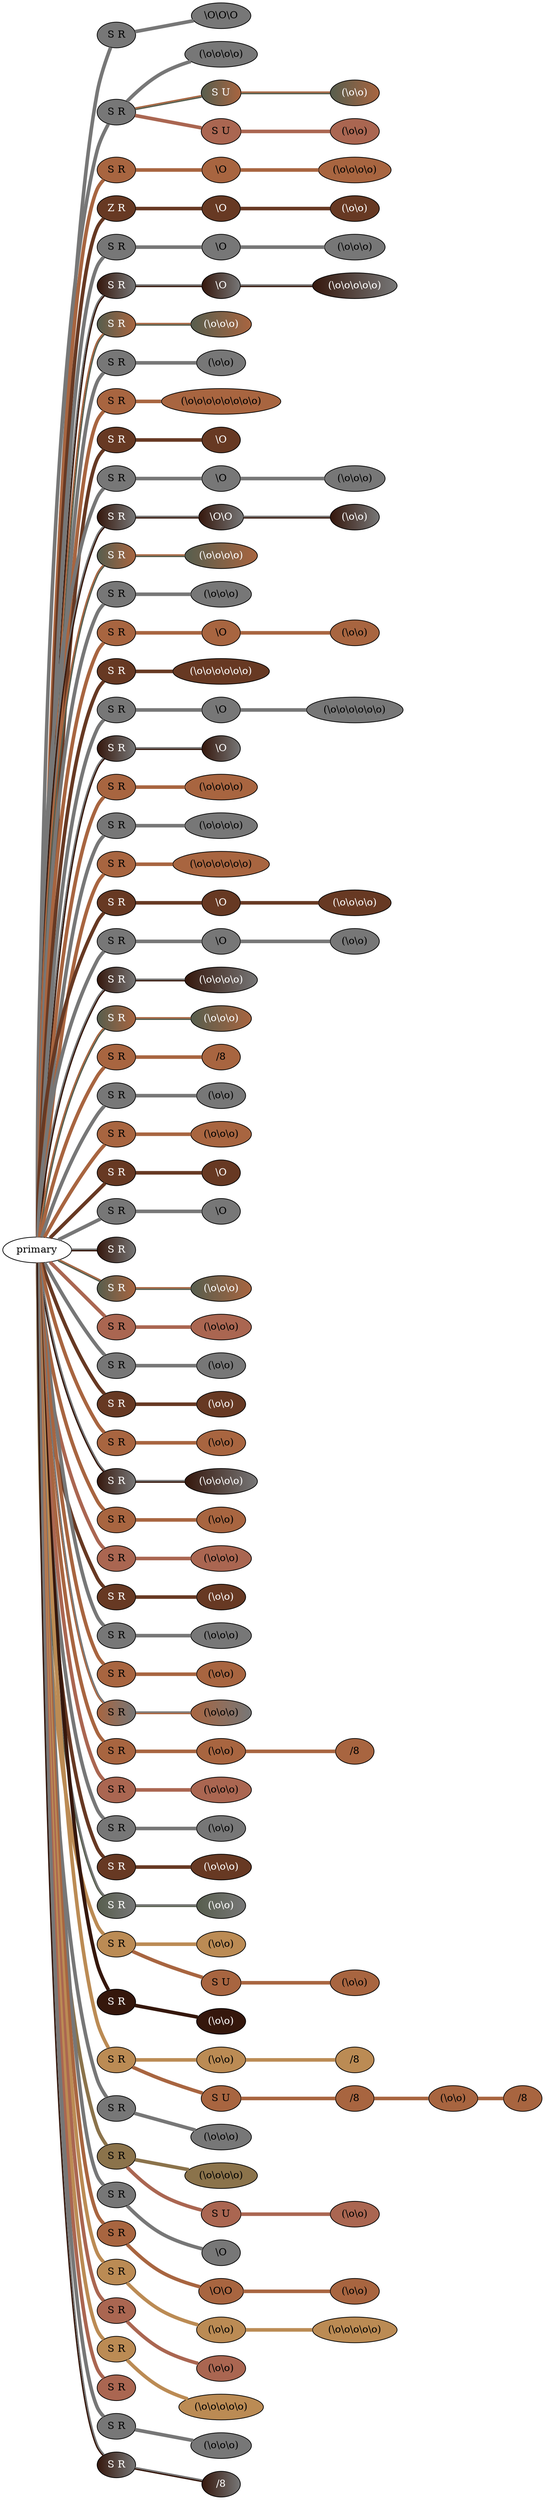 graph {
 graph [rankdir=LR]
"1" [qtype="pendant_node", pendant_colors="#777777", pendant_ply="S", pendant_attach="R", pendant_length="35.0", label="S R", style=filled, fillcolor="#777777", fontcolor="#000000"]
"primary" -- "1" [qtype="pendant_link",penwidth=5,color="#777777"]
"1:0" [qtype="knot_node", knot_value="3", knot_type="S", knot_position="8.0", knot_spin="Z", label="\\O\\O\\O", style=filled, fillcolor="#777777" , fontcolor="#000000"]
"1" -- "1:0" [qtype="knot_link",penwidth=5,color="#777777"]
"2" [qtype="pendant_node", pendant_colors="#777777", pendant_ply="S", pendant_attach="R", pendant_length="41.0", label="S R", style=filled, fillcolor="#777777", fontcolor="#000000"]
"primary" -- "2" [qtype="pendant_link",penwidth=5,color="#777777"]
"2:0" [qtype="knot_node", knot_value="4", knot_type="L", knot_position="15.0", knot_spin="Z", label="(\\o\\o\\o\\o)", style=filled, fillcolor="#777777" , fontcolor="#000000"]
"2" -- "2:0" [qtype="knot_link",penwidth=5,color="#777777"]
"2s1" [qtype="pendant_node", pendant_colors="#575E4E:#A86540", pendant_ply="S", pendant_attach="U", pendant_length="31.5", label="S U", style=filled, fillcolor="#575E4E:#A86540", fontcolor="#ffffff"]
"2" -- "2s1" [qtype="pendant_link",penwidth=2,color="#575E4E:#A86540"]
"2s1:0" [qtype="knot_node", knot_value="2", knot_type="L", knot_position="14.0", knot_spin="Z", label="(\\o\\o)", style=filled, fillcolor="#575E4E:#A86540" , fontcolor="#ffffff"]
"2s1" -- "2s1:0" [qtype="knot_link",penwidth=2,color="#575E4E:#A86540"]
"2s2" [qtype="pendant_node", pendant_colors="#AA6651", pendant_ply="S", pendant_attach="U", pendant_length="30.0", label="S U", style=filled, fillcolor="#AA6651", fontcolor="#000000"]
"2" -- "2s2" [qtype="pendant_link",penwidth=5,color="#AA6651"]
"2s2:0" [qtype="knot_node", knot_value="2", knot_type="L", knot_position="13.0", knot_spin="Z", label="(\\o\\o)", style=filled, fillcolor="#AA6651" , fontcolor="#000000"]
"2s2" -- "2s2:0" [qtype="knot_link",penwidth=5,color="#AA6651"]
"3" [qtype="pendant_node", pendant_colors="#A86540", pendant_ply="S", pendant_attach="R", pendant_length="37.5", label="S R", style=filled, fillcolor="#A86540", fontcolor="#000000"]
"primary" -- "3" [qtype="pendant_link",penwidth=5,color="#A86540"]
"3:0" [qtype="knot_node", knot_value="1", knot_type="S", knot_position="8.5", knot_spin="Z", label="\\O", style=filled, fillcolor="#A86540" , fontcolor="#000000"]
"3" -- "3:0" [qtype="knot_link",penwidth=5,color="#A86540"]
"3:1" [qtype="knot_node", knot_value="4", knot_type="L", knot_position="15.0", knot_spin="Z", label="(\\o\\o\\o\\o)", style=filled, fillcolor="#A86540" , fontcolor="#000000"]
"3:0" -- "3:1" [qtype="knot_link",penwidth=5,color="#A86540"]
"4" [qtype="pendant_node", pendant_colors="#673923", pendant_ply="Z", pendant_attach="R", pendant_length="25.0", label="Z R", style=filled, fillcolor="#673923", fontcolor="#ffffff"]
"primary" -- "4" [qtype="pendant_link",penwidth=5,color="#673923"]
"4:0" [qtype="knot_node", knot_value="1", knot_type="S", knot_position="8.5", knot_spin="Z", label="\\O", style=filled, fillcolor="#673923" , fontcolor="#ffffff"]
"4" -- "4:0" [qtype="knot_link",penwidth=5,color="#673923"]
"4:1" [qtype="knot_node", knot_value="2", knot_type="L", knot_position="16.0", knot_spin="Z", label="(\\o\\o)", style=filled, fillcolor="#673923" , fontcolor="#ffffff"]
"4:0" -- "4:1" [qtype="knot_link",penwidth=5,color="#673923"]
"5" [qtype="pendant_node", pendant_colors="#777777", pendant_ply="S", pendant_attach="R", pendant_length="30.0", label="S R", style=filled, fillcolor="#777777", fontcolor="#000000"]
"primary" -- "5" [qtype="pendant_link",penwidth=5,color="#777777"]
"5:0" [qtype="knot_node", knot_value="1", knot_type="S", knot_position="8.5", knot_spin="Z", label="\\O", style=filled, fillcolor="#777777" , fontcolor="#000000"]
"5" -- "5:0" [qtype="knot_link",penwidth=5,color="#777777"]
"5:1" [qtype="knot_node", knot_value="3", knot_type="L", knot_position="15.5", knot_spin="Z", label="(\\o\\o\\o)", style=filled, fillcolor="#777777" , fontcolor="#000000"]
"5:0" -- "5:1" [qtype="knot_link",penwidth=5,color="#777777"]
"6" [qtype="pendant_node", pendant_colors="#35170C:#777777", pendant_ply="S", pendant_attach="R", pendant_length="37.0", label="S R", style=filled, fillcolor="#35170C:#777777", fontcolor="#ffffff"]
"primary" -- "6" [qtype="pendant_link",penwidth=2,color="#35170C:#777777"]
"6:0" [qtype="knot_node", knot_value="1", knot_type="S", knot_position="9.0", knot_spin="Z", label="\\O", style=filled, fillcolor="#35170C:#777777" , fontcolor="#ffffff"]
"6" -- "6:0" [qtype="knot_link",penwidth=2,color="#35170C:#777777"]
"6:1" [qtype="knot_node", knot_value="5", knot_type="L", knot_position="16.0", knot_spin="Z", label="(\\o\\o\\o\\o\\o)", style=filled, fillcolor="#35170C:#777777" , fontcolor="#ffffff"]
"6:0" -- "6:1" [qtype="knot_link",penwidth=2,color="#35170C:#777777"]
"7" [qtype="pendant_node", pendant_colors="#575E4E:#A86540", pendant_ply="S", pendant_attach="R", pendant_length="36.5", label="S R", style=filled, fillcolor="#575E4E:#A86540", fontcolor="#ffffff"]
"primary" -- "7" [qtype="pendant_link",penwidth=2,color="#575E4E:#A86540"]
"7:0" [qtype="knot_node", knot_value="3", knot_type="L", knot_position="13.5", knot_spin="Z", label="(\\o\\o\\o)", style=filled, fillcolor="#575E4E:#A86540" , fontcolor="#ffffff"]
"7" -- "7:0" [qtype="knot_link",penwidth=2,color="#575E4E:#A86540"]
"8" [qtype="pendant_node", pendant_colors="#777777", pendant_ply="S", pendant_attach="R", pendant_length="37.5", label="S R", style=filled, fillcolor="#777777", fontcolor="#000000"]
"primary" -- "8" [qtype="pendant_link",penwidth=5,color="#777777"]
"8:0" [qtype="knot_node", knot_value="2", knot_type="L", knot_position="12.5", knot_spin="Z", label="(\\o\\o)", style=filled, fillcolor="#777777" , fontcolor="#000000"]
"8" -- "8:0" [qtype="knot_link",penwidth=5,color="#777777"]
"9" [qtype="pendant_node", pendant_colors="#A86540", pendant_ply="S", pendant_attach="R", pendant_length="31.5", label="S R", style=filled, fillcolor="#A86540", fontcolor="#000000"]
"primary" -- "9" [qtype="pendant_link",penwidth=5,color="#A86540"]
"9:0" [qtype="knot_node", knot_value="8", knot_type="L", knot_position="12.5", knot_spin="Z", label="(\\o\\o\\o\\o\\o\\o\\o\\o)", style=filled, fillcolor="#A86540" , fontcolor="#000000"]
"9" -- "9:0" [qtype="knot_link",penwidth=5,color="#A86540"]
"10" [qtype="pendant_node", pendant_colors="#673923", pendant_ply="S", pendant_attach="R", pendant_length="33.5", label="S R", style=filled, fillcolor="#673923", fontcolor="#ffffff"]
"primary" -- "10" [qtype="pendant_link",penwidth=5,color="#673923"]
"10:0" [qtype="knot_node", knot_value="1", knot_type="S", knot_position="8.5", knot_spin="Z", label="\\O", style=filled, fillcolor="#673923" , fontcolor="#ffffff"]
"10" -- "10:0" [qtype="knot_link",penwidth=5,color="#673923"]
"11" [qtype="pendant_node", pendant_colors="#777777", pendant_ply="S", pendant_attach="R", pendant_length="33.5", label="S R", style=filled, fillcolor="#777777", fontcolor="#000000"]
"primary" -- "11" [qtype="pendant_link",penwidth=5,color="#777777"]
"11:0" [qtype="knot_node", knot_value="1", knot_type="S", knot_position="8.5", knot_spin="Z", label="\\O", style=filled, fillcolor="#777777" , fontcolor="#000000"]
"11" -- "11:0" [qtype="knot_link",penwidth=5,color="#777777"]
"11:1" [qtype="knot_node", knot_value="3", knot_type="L", knot_position="14.0", knot_spin="Z", label="(\\o\\o\\o)", style=filled, fillcolor="#777777" , fontcolor="#000000"]
"11:0" -- "11:1" [qtype="knot_link",penwidth=5,color="#777777"]
"12" [qtype="pendant_node", pendant_colors="#35170C:#777777", pendant_ply="S", pendant_attach="R", pendant_length="23.5", label="S R", style=filled, fillcolor="#35170C:#777777", fontcolor="#ffffff"]
"primary" -- "12" [qtype="pendant_link",penwidth=2,color="#35170C:#777777"]
"12:0" [qtype="knot_node", knot_value="2", knot_type="S", knot_position="7.5", knot_spin="Z", label="\\O\\O", style=filled, fillcolor="#35170C:#777777" , fontcolor="#ffffff"]
"12" -- "12:0" [qtype="knot_link",penwidth=2,color="#35170C:#777777"]
"12:1" [qtype="knot_node", knot_value="2", knot_type="L", knot_position="13.5", knot_spin="Z", label="(\\o\\o)", style=filled, fillcolor="#35170C:#777777" , fontcolor="#ffffff"]
"12:0" -- "12:1" [qtype="knot_link",penwidth=2,color="#35170C:#777777"]
"13" [qtype="pendant_node", pendant_colors="#575E4E:#A86540", pendant_ply="S", pendant_attach="R", pendant_length="38.0", label="S R", style=filled, fillcolor="#575E4E:#A86540", fontcolor="#ffffff"]
"primary" -- "13" [qtype="pendant_link",penwidth=2,color="#575E4E:#A86540"]
"13:0" [qtype="knot_node", knot_value="4", knot_type="L", knot_position="12.5", knot_spin="Z", label="(\\o\\o\\o\\o)", style=filled, fillcolor="#575E4E:#A86540" , fontcolor="#ffffff"]
"13" -- "13:0" [qtype="knot_link",penwidth=2,color="#575E4E:#A86540"]
"14" [qtype="pendant_node", pendant_colors="#777777", pendant_ply="S", pendant_attach="R", pendant_length="37.5", label="S R", style=filled, fillcolor="#777777", fontcolor="#000000"]
"primary" -- "14" [qtype="pendant_link",penwidth=5,color="#777777"]
"14:0" [qtype="knot_node", knot_value="3", knot_type="L", knot_position="14.0", knot_spin="Z", label="(\\o\\o\\o)", style=filled, fillcolor="#777777" , fontcolor="#000000"]
"14" -- "14:0" [qtype="knot_link",penwidth=5,color="#777777"]
"15" [qtype="pendant_node", pendant_colors="#A86540", pendant_ply="S", pendant_attach="R", pendant_length="42.0", label="S R", style=filled, fillcolor="#A86540", fontcolor="#000000"]
"primary" -- "15" [qtype="pendant_link",penwidth=5,color="#A86540"]
"15:0" [qtype="knot_node", knot_value="1", knot_type="S", knot_position="8.0", knot_spin="Z", label="\\O", style=filled, fillcolor="#A86540" , fontcolor="#000000"]
"15" -- "15:0" [qtype="knot_link",penwidth=5,color="#A86540"]
"15:1" [qtype="knot_node", knot_value="2", knot_type="L", knot_position="13.5", knot_spin="Z", label="(\\o\\o)", style=filled, fillcolor="#A86540" , fontcolor="#000000"]
"15:0" -- "15:1" [qtype="knot_link",penwidth=5,color="#A86540"]
"16" [qtype="pendant_node", pendant_colors="#673923", pendant_ply="S", pendant_attach="R", pendant_length="27.5", label="S R", style=filled, fillcolor="#673923", fontcolor="#ffffff"]
"primary" -- "16" [qtype="pendant_link",penwidth=5,color="#673923"]
"16:0" [qtype="knot_node", knot_value="6", knot_type="L", knot_position="13.0", knot_spin="Z", label="(\\o\\o\\o\\o\\o\\o)", style=filled, fillcolor="#673923" , fontcolor="#ffffff"]
"16" -- "16:0" [qtype="knot_link",penwidth=5,color="#673923"]
"17" [qtype="pendant_node", pendant_colors="#777777", pendant_ply="S", pendant_attach="R", pendant_length="25.5", label="S R", style=filled, fillcolor="#777777", fontcolor="#000000"]
"primary" -- "17" [qtype="pendant_link",penwidth=5,color="#777777"]
"17:0" [qtype="knot_node", knot_value="1", knot_type="S", knot_position="8.5", knot_spin="Z", label="\\O", style=filled, fillcolor="#777777" , fontcolor="#000000"]
"17" -- "17:0" [qtype="knot_link",penwidth=5,color="#777777"]
"17:1" [qtype="knot_node", knot_value="6", knot_type="L", knot_position="11.5", knot_spin="Z", label="(\\o\\o\\o\\o\\o\\o)", style=filled, fillcolor="#777777" , fontcolor="#000000"]
"17:0" -- "17:1" [qtype="knot_link",penwidth=5,color="#777777"]
"18" [qtype="pendant_node", pendant_colors="#35170C:#777777", pendant_ply="S", pendant_attach="R", pendant_length="29.0", label="S R", style=filled, fillcolor="#35170C:#777777", fontcolor="#ffffff"]
"primary" -- "18" [qtype="pendant_link",penwidth=2,color="#35170C:#777777"]
"18:0" [qtype="knot_node", knot_value="1", knot_type="S", knot_position="9.0", knot_spin="Z", label="\\O", style=filled, fillcolor="#35170C:#777777" , fontcolor="#ffffff"]
"18" -- "18:0" [qtype="knot_link",penwidth=2,color="#35170C:#777777"]
"19" [qtype="pendant_node", pendant_colors="#A86540", pendant_ply="S", pendant_attach="R", pendant_length="37.0", label="S R", style=filled, fillcolor="#A86540", fontcolor="#000000"]
"primary" -- "19" [qtype="pendant_link",penwidth=5,color="#A86540"]
"19:0" [qtype="knot_node", knot_value="4", knot_type="L", knot_position="12.5", knot_spin="Z", label="(\\o\\o\\o\\o)", style=filled, fillcolor="#A86540" , fontcolor="#000000"]
"19" -- "19:0" [qtype="knot_link",penwidth=5,color="#A86540"]
"20" [qtype="pendant_node", pendant_colors="#777777", pendant_ply="S", pendant_attach="R", pendant_length="26.0", label="S R", style=filled, fillcolor="#777777", fontcolor="#000000"]
"primary" -- "20" [qtype="pendant_link",penwidth=5,color="#777777"]
"20:0" [qtype="knot_node", knot_value="4", knot_type="L", knot_position="13.0", knot_spin="Z", label="(\\o\\o\\o\\o)", style=filled, fillcolor="#777777" , fontcolor="#000000"]
"20" -- "20:0" [qtype="knot_link",penwidth=5,color="#777777"]
"21" [qtype="pendant_node", pendant_colors="#A86540", pendant_ply="S", pendant_attach="R", pendant_length="37.0", label="S R", style=filled, fillcolor="#A86540", fontcolor="#000000"]
"primary" -- "21" [qtype="pendant_link",penwidth=5,color="#A86540"]
"21:0" [qtype="knot_node", knot_value="6", knot_type="L", knot_position="12.5", knot_spin="Z", label="(\\o\\o\\o\\o\\o\\o)", style=filled, fillcolor="#A86540" , fontcolor="#000000"]
"21" -- "21:0" [qtype="knot_link",penwidth=5,color="#A86540"]
"22" [qtype="pendant_node", pendant_colors="#673923", pendant_ply="S", pendant_attach="R", pendant_length="29.5", label="S R", style=filled, fillcolor="#673923", fontcolor="#ffffff"]
"primary" -- "22" [qtype="pendant_link",penwidth=5,color="#673923"]
"22:0" [qtype="knot_node", knot_value="1", knot_type="S", knot_position="8.5", knot_spin="Z", label="\\O", style=filled, fillcolor="#673923" , fontcolor="#ffffff"]
"22" -- "22:0" [qtype="knot_link",penwidth=5,color="#673923"]
"22:1" [qtype="knot_node", knot_value="4", knot_type="L", knot_position="15.0", knot_spin="Z", label="(\\o\\o\\o\\o)", style=filled, fillcolor="#673923" , fontcolor="#ffffff"]
"22:0" -- "22:1" [qtype="knot_link",penwidth=5,color="#673923"]
"23" [qtype="pendant_node", pendant_colors="#777777", pendant_ply="S", pendant_attach="R", pendant_length="30.5", label="S R", style=filled, fillcolor="#777777", fontcolor="#000000"]
"primary" -- "23" [qtype="pendant_link",penwidth=5,color="#777777"]
"23:0" [qtype="knot_node", knot_value="1", knot_type="S", knot_position="5.0", knot_spin="Z", label="\\O", style=filled, fillcolor="#777777" , fontcolor="#000000"]
"23" -- "23:0" [qtype="knot_link",penwidth=5,color="#777777"]
"23:1" [qtype="knot_node", knot_value="2", knot_type="L", knot_position="14.0", knot_spin="Z", label="(\\o\\o)", style=filled, fillcolor="#777777" , fontcolor="#000000"]
"23:0" -- "23:1" [qtype="knot_link",penwidth=5,color="#777777"]
"24" [qtype="pendant_node", pendant_colors="#35170C:#777777", pendant_ply="S", pendant_attach="R", pendant_length="24.5", label="S R", style=filled, fillcolor="#35170C:#777777", fontcolor="#ffffff"]
"primary" -- "24" [qtype="pendant_link",penwidth=2,color="#35170C:#777777"]
"24:0" [qtype="knot_node", knot_value="4", knot_type="L", knot_position="14.5", knot_spin="Z", label="(\\o\\o\\o\\o)", style=filled, fillcolor="#35170C:#777777" , fontcolor="#ffffff"]
"24" -- "24:0" [qtype="knot_link",penwidth=2,color="#35170C:#777777"]
"25" [qtype="pendant_node", pendant_colors="#575E4E:#A86540", pendant_ply="S", pendant_attach="R", pendant_length="37.5", label="S R", style=filled, fillcolor="#575E4E:#A86540", fontcolor="#ffffff"]
"primary" -- "25" [qtype="pendant_link",penwidth=2,color="#575E4E:#A86540"]
"25:0" [qtype="knot_node", knot_value="3", knot_type="L", knot_position="11.5", knot_spin="Z", label="(\\o\\o\\o)", style=filled, fillcolor="#575E4E:#A86540" , fontcolor="#ffffff"]
"25" -- "25:0" [qtype="knot_link",penwidth=2,color="#575E4E:#A86540"]
"26" [qtype="pendant_node", pendant_colors="#A86540", pendant_ply="S", pendant_attach="R", pendant_length="35.5", label="S R", style=filled, fillcolor="#A86540", fontcolor="#000000"]
"primary" -- "26" [qtype="pendant_link",penwidth=5,color="#A86540"]
"26:0" [qtype="knot_node", knot_value="1", knot_type="E", knot_position="11.0", knot_spin="S", label="/8", style=filled, fillcolor="#A86540" , fontcolor="#000000"]
"26" -- "26:0" [qtype="knot_link",penwidth=5,color="#A86540"]
"27" [qtype="pendant_node", pendant_colors="#777777", pendant_ply="S", pendant_attach="R", pendant_length="30.5", label="S R", style=filled, fillcolor="#777777", fontcolor="#000000"]
"primary" -- "27" [qtype="pendant_link",penwidth=5,color="#777777"]
"27:0" [qtype="knot_node", knot_value="2", knot_type="L", knot_position="12.5", knot_spin="Z", label="(\\o\\o)", style=filled, fillcolor="#777777" , fontcolor="#000000"]
"27" -- "27:0" [qtype="knot_link",penwidth=5,color="#777777"]
"28" [qtype="pendant_node", pendant_colors="#A86540", pendant_ply="S", pendant_attach="R", pendant_length="30.5", label="S R", style=filled, fillcolor="#A86540", fontcolor="#000000"]
"primary" -- "28" [qtype="pendant_link",penwidth=5,color="#A86540"]
"28:0" [qtype="knot_node", knot_value="3", knot_type="L", knot_position="12.5", knot_spin="Z", label="(\\o\\o\\o)", style=filled, fillcolor="#A86540" , fontcolor="#000000"]
"28" -- "28:0" [qtype="knot_link",penwidth=5,color="#A86540"]
"29" [qtype="pendant_node", pendant_colors="#673923", pendant_ply="S", pendant_attach="R", pendant_length="33.0", label="S R", style=filled, fillcolor="#673923", fontcolor="#ffffff"]
"primary" -- "29" [qtype="pendant_link",penwidth=5,color="#673923"]
"29:0" [qtype="knot_node", knot_value="1", knot_type="S", knot_position="7.0", knot_spin="Z", label="\\O", style=filled, fillcolor="#673923" , fontcolor="#ffffff"]
"29" -- "29:0" [qtype="knot_link",penwidth=5,color="#673923"]
"30" [qtype="pendant_node", pendant_colors="#777777", pendant_ply="S", pendant_attach="R", pendant_length="28.0", label="S R", style=filled, fillcolor="#777777", fontcolor="#000000"]
"primary" -- "30" [qtype="pendant_link",penwidth=5,color="#777777"]
"30:0" [qtype="knot_node", knot_value="1", knot_type="S", knot_position="4.5", knot_spin="Z", label="\\O", style=filled, fillcolor="#777777" , fontcolor="#000000"]
"30" -- "30:0" [qtype="knot_link",penwidth=5,color="#777777"]
"31" [qtype="pendant_node", pendant_colors="#35170C:#777777", pendant_ply="S", pendant_attach="R", pendant_length="5.5", label="S R", style=filled, fillcolor="#35170C:#777777", fontcolor="#ffffff"]
"primary" -- "31" [qtype="pendant_link",penwidth=2,color="#35170C:#777777"]
"32" [qtype="pendant_node", pendant_colors="#575E4E:#A86540", pendant_ply="S", pendant_attach="R", pendant_length="34.0", label="S R", style=filled, fillcolor="#575E4E:#A86540", fontcolor="#ffffff"]
"primary" -- "32" [qtype="pendant_link",penwidth=2,color="#575E4E:#A86540"]
"32:0" [qtype="knot_node", knot_value="3", knot_type="L", knot_position="10.5", knot_spin="Z", label="(\\o\\o\\o)", style=filled, fillcolor="#575E4E:#A86540" , fontcolor="#ffffff"]
"32" -- "32:0" [qtype="knot_link",penwidth=2,color="#575E4E:#A86540"]
"33" [qtype="pendant_node", pendant_colors="#AA6651", pendant_ply="S", pendant_attach="R", pendant_length="25.0", label="S R", style=filled, fillcolor="#AA6651", fontcolor="#000000"]
"primary" -- "33" [qtype="pendant_link",penwidth=5,color="#AA6651"]
"33:0" [qtype="knot_node", knot_value="3", knot_type="L", knot_position="10.0", knot_spin="Z", label="(\\o\\o\\o)", style=filled, fillcolor="#AA6651" , fontcolor="#000000"]
"33" -- "33:0" [qtype="knot_link",penwidth=5,color="#AA6651"]
"34" [qtype="pendant_node", pendant_colors="#777777", pendant_ply="S", pendant_attach="R", pendant_length="36.0", label="S R", style=filled, fillcolor="#777777", fontcolor="#000000"]
"primary" -- "34" [qtype="pendant_link",penwidth=5,color="#777777"]
"34:0" [qtype="knot_node", knot_value="2", knot_type="L", knot_position="10.0", knot_spin="Z", label="(\\o\\o)", style=filled, fillcolor="#777777" , fontcolor="#000000"]
"34" -- "34:0" [qtype="knot_link",penwidth=5,color="#777777"]
"35" [qtype="pendant_node", pendant_colors="#673923", pendant_ply="S", pendant_attach="R", pendant_length="32.0", label="S R", style=filled, fillcolor="#673923", fontcolor="#ffffff"]
"primary" -- "35" [qtype="pendant_link",penwidth=5,color="#673923"]
"35:0" [qtype="knot_node", knot_value="2", knot_type="L", knot_position="10.5", knot_spin="Z", label="(\\o\\o)", style=filled, fillcolor="#673923" , fontcolor="#ffffff"]
"35" -- "35:0" [qtype="knot_link",penwidth=5,color="#673923"]
"36" [qtype="pendant_node", pendant_colors="#A86540", pendant_ply="S", pendant_attach="R", pendant_length="31.5", label="S R", style=filled, fillcolor="#A86540", fontcolor="#000000"]
"primary" -- "36" [qtype="pendant_link",penwidth=5,color="#A86540"]
"36:0" [qtype="knot_node", knot_value="2", knot_type="L", knot_position="10.5", knot_spin="Z", label="(\\o\\o)", style=filled, fillcolor="#A86540" , fontcolor="#000000"]
"36" -- "36:0" [qtype="knot_link",penwidth=5,color="#A86540"]
"37" [qtype="pendant_node", pendant_colors="#35170C:#777777", pendant_ply="S", pendant_attach="R", pendant_length="33.0", label="S R", style=filled, fillcolor="#35170C:#777777", fontcolor="#ffffff"]
"primary" -- "37" [qtype="pendant_link",penwidth=2,color="#35170C:#777777"]
"37:0" [qtype="knot_node", knot_value="4", knot_type="L", knot_position="10.5", knot_spin="Z", label="(\\o\\o\\o\\o)", style=filled, fillcolor="#35170C:#777777" , fontcolor="#ffffff"]
"37" -- "37:0" [qtype="knot_link",penwidth=2,color="#35170C:#777777"]
"38" [qtype="pendant_node", pendant_colors="#A86540", pendant_ply="S", pendant_attach="R", pendant_length="20.5", label="S R", style=filled, fillcolor="#A86540", fontcolor="#000000"]
"primary" -- "38" [qtype="pendant_link",penwidth=5,color="#A86540"]
"38:0" [qtype="knot_node", knot_value="2", knot_type="L", knot_position="10.0", knot_spin="Z", label="(\\o\\o)", style=filled, fillcolor="#A86540" , fontcolor="#000000"]
"38" -- "38:0" [qtype="knot_link",penwidth=5,color="#A86540"]
"39" [qtype="pendant_node", pendant_colors="#AA6651", pendant_ply="S", pendant_attach="R", pendant_length="31.0", label="S R", style=filled, fillcolor="#AA6651", fontcolor="#000000"]
"primary" -- "39" [qtype="pendant_link",penwidth=5,color="#AA6651"]
"39:0" [qtype="knot_node", knot_value="3", knot_type="L", knot_position="9.0", knot_spin="Z", label="(\\o\\o\\o)", style=filled, fillcolor="#AA6651" , fontcolor="#000000"]
"39" -- "39:0" [qtype="knot_link",penwidth=5,color="#AA6651"]
"40" [qtype="pendant_node", pendant_colors="#673923", pendant_ply="S", pendant_attach="R", pendant_length="37.5", label="S R", style=filled, fillcolor="#673923", fontcolor="#ffffff"]
"primary" -- "40" [qtype="pendant_link",penwidth=5,color="#673923"]
"40:0" [qtype="knot_node", knot_value="2", knot_type="L", knot_position="9.5", knot_spin="Z", label="(\\o\\o)", style=filled, fillcolor="#673923" , fontcolor="#ffffff"]
"40" -- "40:0" [qtype="knot_link",penwidth=5,color="#673923"]
"41" [qtype="pendant_node", pendant_colors="#777777", pendant_ply="S", pendant_attach="R", pendant_length="32.0", label="S R", style=filled, fillcolor="#777777", fontcolor="#000000"]
"primary" -- "41" [qtype="pendant_link",penwidth=5,color="#777777"]
"41:0" [qtype="knot_node", knot_value="3", knot_type="L", knot_position="10.5", knot_spin="Z", label="(\\o\\o\\o)", style=filled, fillcolor="#777777" , fontcolor="#000000"]
"41" -- "41:0" [qtype="knot_link",penwidth=5,color="#777777"]
"42" [qtype="pendant_node", pendant_colors="#A86540", pendant_ply="S", pendant_attach="R", pendant_length="24.0", label="S R", style=filled, fillcolor="#A86540", fontcolor="#000000"]
"primary" -- "42" [qtype="pendant_link",penwidth=5,color="#A86540"]
"42:0" [qtype="knot_node", knot_value="2", knot_type="L", knot_position="9.5", knot_spin="Z", label="(\\o\\o)", style=filled, fillcolor="#A86540" , fontcolor="#000000"]
"42" -- "42:0" [qtype="knot_link",penwidth=5,color="#A86540"]
"43" [qtype="pendant_node", pendant_colors="#A86540:#777777", pendant_ply="S", pendant_attach="R", pendant_length="32.0", label="S R", style=filled, fillcolor="#A86540:#777777", fontcolor="#000000"]
"primary" -- "43" [qtype="pendant_link",penwidth=2,color="#A86540:#777777"]
"43:0" [qtype="knot_node", knot_value="3", knot_type="L", knot_position="8.5", knot_spin="Z", label="(\\o\\o\\o)", style=filled, fillcolor="#A86540:#777777" , fontcolor="#000000"]
"43" -- "43:0" [qtype="knot_link",penwidth=2,color="#A86540:#777777"]
"44" [qtype="pendant_node", pendant_colors="#A86540", pendant_ply="S", pendant_attach="R", pendant_length="20.5", label="S R", style=filled, fillcolor="#A86540", fontcolor="#000000"]
"primary" -- "44" [qtype="pendant_link",penwidth=5,color="#A86540"]
"44:0" [qtype="knot_node", knot_value="2", knot_type="L", knot_position="9.5", knot_spin="Z", label="(\\o\\o)", style=filled, fillcolor="#A86540" , fontcolor="#000000"]
"44" -- "44:0" [qtype="knot_link",penwidth=5,color="#A86540"]
"44:1" [qtype="knot_node", knot_value="1", knot_type="E", knot_position="17.0", knot_spin="S", label="/8", style=filled, fillcolor="#A86540" , fontcolor="#000000"]
"44:0" -- "44:1" [qtype="knot_link",penwidth=5,color="#A86540"]
"45" [qtype="pendant_node", pendant_colors="#AA6651", pendant_ply="S", pendant_attach="R", pendant_length="38.0", label="S R", style=filled, fillcolor="#AA6651", fontcolor="#000000"]
"primary" -- "45" [qtype="pendant_link",penwidth=5,color="#AA6651"]
"45:0" [qtype="knot_node", knot_value="3", knot_type="L", knot_position="9.5", knot_spin="Z", label="(\\o\\o\\o)", style=filled, fillcolor="#AA6651" , fontcolor="#000000"]
"45" -- "45:0" [qtype="knot_link",penwidth=5,color="#AA6651"]
"46" [qtype="pendant_node", pendant_colors="#777777", pendant_ply="S", pendant_attach="R", pendant_length="28.5", label="S R", style=filled, fillcolor="#777777", fontcolor="#000000"]
"primary" -- "46" [qtype="pendant_link",penwidth=5,color="#777777"]
"46:0" [qtype="knot_node", knot_value="2", knot_type="L", knot_position="9.0", knot_spin="Z", label="(\\o\\o)", style=filled, fillcolor="#777777" , fontcolor="#000000"]
"46" -- "46:0" [qtype="knot_link",penwidth=5,color="#777777"]
"47" [qtype="pendant_node", pendant_colors="#673923", pendant_ply="S", pendant_attach="R", pendant_length="30.5", label="S R", style=filled, fillcolor="#673923", fontcolor="#ffffff"]
"primary" -- "47" [qtype="pendant_link",penwidth=5,color="#673923"]
"47:0" [qtype="knot_node", knot_value="3", knot_type="L", knot_position="9.0", knot_spin="Z", label="(\\o\\o\\o)", style=filled, fillcolor="#673923" , fontcolor="#ffffff"]
"47" -- "47:0" [qtype="knot_link",penwidth=5,color="#673923"]
"48" [qtype="pendant_node", pendant_colors="#575E4E:#777777", pendant_ply="S", pendant_attach="R", pendant_length="31.5", label="S R", style=filled, fillcolor="#575E4E:#777777", fontcolor="#ffffff"]
"primary" -- "48" [qtype="pendant_link",penwidth=2,color="#575E4E:#777777"]
"48:0" [qtype="knot_node", knot_value="2", knot_type="L", knot_position="9.0", knot_spin="Z", label="(\\o\\o)", style=filled, fillcolor="#575E4E:#777777" , fontcolor="#ffffff"]
"48" -- "48:0" [qtype="knot_link",penwidth=2,color="#575E4E:#777777"]
"49" [qtype="pendant_node", pendant_colors="#BB8B54", pendant_ply="S", pendant_attach="R", pendant_length="26.0", label="S R", style=filled, fillcolor="#BB8B54", fontcolor="#000000"]
"primary" -- "49" [qtype="pendant_link",penwidth=5,color="#BB8B54"]
"49:0" [qtype="knot_node", knot_value="2", knot_type="L", knot_position="9.0", knot_spin="Z", label="(\\o\\o)", style=filled, fillcolor="#BB8B54" , fontcolor="#000000"]
"49" -- "49:0" [qtype="knot_link",penwidth=5,color="#BB8B54"]
"49s1" [qtype="pendant_node", pendant_colors="#A86540", pendant_ply="S", pendant_attach="U", pendant_length="29.0", label="S U", style=filled, fillcolor="#A86540", fontcolor="#000000"]
"49" -- "49s1" [qtype="pendant_link",penwidth=5,color="#A86540"]
"49s1:0" [qtype="knot_node", knot_value="2", knot_type="L", knot_position="8.0", knot_spin="Z", label="(\\o\\o)", style=filled, fillcolor="#A86540" , fontcolor="#000000"]
"49s1" -- "49s1:0" [qtype="knot_link",penwidth=5,color="#A86540"]
"50" [qtype="pendant_node", pendant_colors="#35170C", pendant_ply="S", pendant_attach="R", pendant_length="31.0", label="S R", style=filled, fillcolor="#35170C", fontcolor="#ffffff"]
"primary" -- "50" [qtype="pendant_link",penwidth=5,color="#35170C"]
"50:0" [qtype="knot_node", knot_value="2", knot_type="L", knot_position="9.0", knot_spin="Z", label="(\\o\\o)", style=filled, fillcolor="#35170C" , fontcolor="#ffffff"]
"50" -- "50:0" [qtype="knot_link",penwidth=5,color="#35170C"]
"51" [qtype="pendant_node", pendant_colors="#BB8B54", pendant_ply="S", pendant_attach="R", pendant_length="22.5", label="S R", style=filled, fillcolor="#BB8B54", fontcolor="#000000"]
"primary" -- "51" [qtype="pendant_link",penwidth=5,color="#BB8B54"]
"51:0" [qtype="knot_node", knot_value="2", knot_type="L", knot_position="9.0", knot_spin="Z", label="(\\o\\o)", style=filled, fillcolor="#BB8B54" , fontcolor="#000000"]
"51" -- "51:0" [qtype="knot_link",penwidth=5,color="#BB8B54"]
"51:1" [qtype="knot_node", knot_value="1", knot_type="E", knot_position="15.5", knot_spin="S", label="/8", style=filled, fillcolor="#BB8B54" , fontcolor="#000000"]
"51:0" -- "51:1" [qtype="knot_link",penwidth=5,color="#BB8B54"]
"51s1" [qtype="pendant_node", pendant_colors="#A86540", pendant_ply="S", pendant_attach="U", pendant_length="25.5", label="S U", style=filled, fillcolor="#A86540", fontcolor="#000000"]
"51" -- "51s1" [qtype="pendant_link",penwidth=5,color="#A86540"]
"51s1:0" [qtype="knot_node", knot_value="1", knot_type="E", knot_position="7.0", knot_spin="S", label="/8", style=filled, fillcolor="#A86540" , fontcolor="#000000"]
"51s1" -- "51s1:0" [qtype="knot_link",penwidth=5,color="#A86540"]
"51s1:1" [qtype="knot_node", knot_value="2", knot_type="L", knot_position="13.5", knot_spin="Z", label="(\\o\\o)", style=filled, fillcolor="#A86540" , fontcolor="#000000"]
"51s1:0" -- "51s1:1" [qtype="knot_link",penwidth=5,color="#A86540"]
"51s1:2" [qtype="knot_node", knot_value="1", knot_type="E", knot_position="19.5", knot_spin="S", label="/8", style=filled, fillcolor="#A86540" , fontcolor="#000000"]
"51s1:1" -- "51s1:2" [qtype="knot_link",penwidth=5,color="#A86540"]
"52" [qtype="pendant_node", pendant_colors="#777777", pendant_ply="S", pendant_attach="R", pendant_length="32.5", label="S R", style=filled, fillcolor="#777777", fontcolor="#000000"]
"primary" -- "52" [qtype="pendant_link",penwidth=5,color="#777777"]
"52:0" [qtype="knot_node", knot_value="3", knot_type="L", knot_position="7.5", knot_spin="Z", label="(\\o\\o\\o)", style=filled, fillcolor="#777777" , fontcolor="#000000"]
"52" -- "52:0" [qtype="knot_link",penwidth=5,color="#777777"]
"53" [qtype="pendant_node", pendant_colors="#8B734B", pendant_ply="S", pendant_attach="R", pendant_length="37.0", label="S R", style=filled, fillcolor="#8B734B", fontcolor="#000000"]
"primary" -- "53" [qtype="pendant_link",penwidth=5,color="#8B734B"]
"53:0" [qtype="knot_node", knot_value="4", knot_type="L", knot_position="10.5", knot_spin="Z", label="(\\o\\o\\o\\o)", style=filled, fillcolor="#8B734B" , fontcolor="#000000"]
"53" -- "53:0" [qtype="knot_link",penwidth=5,color="#8B734B"]
"53s1" [qtype="pendant_node", pendant_colors="#AA6651", pendant_ply="S", pendant_attach="U", pendant_length="38.0", label="S U", style=filled, fillcolor="#AA6651", fontcolor="#000000"]
"53" -- "53s1" [qtype="pendant_link",penwidth=5,color="#AA6651"]
"53s1:0" [qtype="knot_node", knot_value="2", knot_type="L", knot_position="10.5", knot_spin="Z", label="(\\o\\o)", style=filled, fillcolor="#AA6651" , fontcolor="#000000"]
"53s1" -- "53s1:0" [qtype="knot_link",penwidth=5,color="#AA6651"]
"54" [qtype="pendant_node", pendant_colors="#777777", pendant_ply="S", pendant_attach="R", pendant_length="37.5", label="S R", style=filled, fillcolor="#777777", fontcolor="#000000"]
"primary" -- "54" [qtype="pendant_link",penwidth=5,color="#777777"]
"54:0" [qtype="knot_node", knot_value="1", knot_type="S", knot_position="6.0", knot_spin="Z", label="\\O", style=filled, fillcolor="#777777" , fontcolor="#000000"]
"54" -- "54:0" [qtype="knot_link",penwidth=5,color="#777777"]
"55" [qtype="pendant_node", pendant_colors="#A86540", pendant_ply="S", pendant_attach="R", pendant_length="33.0", label="S R", style=filled, fillcolor="#A86540", fontcolor="#000000"]
"primary" -- "55" [qtype="pendant_link",penwidth=5,color="#A86540"]
"55:0" [qtype="knot_node", knot_value="2", knot_type="S", knot_position="5.5", knot_spin="Z", label="\\O\\O", style=filled, fillcolor="#A86540" , fontcolor="#000000"]
"55" -- "55:0" [qtype="knot_link",penwidth=5,color="#A86540"]
"55:1" [qtype="knot_node", knot_value="2", knot_type="L", knot_position="10.5", knot_spin="Z", label="(\\o\\o)", style=filled, fillcolor="#A86540" , fontcolor="#000000"]
"55:0" -- "55:1" [qtype="knot_link",penwidth=5,color="#A86540"]
"56" [qtype="pendant_node", pendant_colors="#BB8B54", pendant_ply="S", pendant_attach="R", pendant_length="27.0", label="S R", style=filled, fillcolor="#BB8B54", fontcolor="#000000"]
"primary" -- "56" [qtype="pendant_link",penwidth=5,color="#BB8B54"]
"56:0" [qtype="knot_node", knot_value="2", knot_type="L", knot_position="10.5", knot_spin="Z", label="(\\o\\o)", style=filled, fillcolor="#BB8B54" , fontcolor="#000000"]
"56" -- "56:0" [qtype="knot_link",penwidth=5,color="#BB8B54"]
"56:1" [qtype="knot_node", knot_value="5", knot_type="L", knot_position="18.0", knot_spin="Z", label="(\\o\\o\\o\\o\\o)", style=filled, fillcolor="#BB8B54" , fontcolor="#000000"]
"56:0" -- "56:1" [qtype="knot_link",penwidth=5,color="#BB8B54"]
"57" [qtype="pendant_node", pendant_colors="#AA6651", pendant_ply="S", pendant_attach="R", pendant_length="38.5", label="S R", style=filled, fillcolor="#AA6651", fontcolor="#000000"]
"primary" -- "57" [qtype="pendant_link",penwidth=5,color="#AA6651"]
"57:0" [qtype="knot_node", knot_value="2", knot_type="L", knot_position="11.0", knot_spin="Z", label="(\\o\\o)", style=filled, fillcolor="#AA6651" , fontcolor="#000000"]
"57" -- "57:0" [qtype="knot_link",penwidth=5,color="#AA6651"]
"58" [qtype="pendant_node", pendant_colors="#BB8B54", pendant_ply="S", pendant_attach="R", pendant_length="25.5", label="S R", style=filled, fillcolor="#BB8B54", fontcolor="#000000"]
"primary" -- "58" [qtype="pendant_link",penwidth=5,color="#BB8B54"]
"58:0" [qtype="knot_node", knot_value="5", knot_type="L", knot_position="10.5", knot_spin="Z", label="(\\o\\o\\o\\o\\o)", style=filled, fillcolor="#BB8B54" , fontcolor="#000000"]
"58" -- "58:0" [qtype="knot_link",penwidth=5,color="#BB8B54"]
"59" [qtype="pendant_node", pendant_colors="#AA6651", pendant_ply="S", pendant_attach="R", pendant_length="40.5", label="S R", style=filled, fillcolor="#AA6651", fontcolor="#000000"]
"primary" -- "59" [qtype="pendant_link",penwidth=5,color="#AA6651"]
"60" [qtype="pendant_node", pendant_colors="#777777", pendant_ply="S", pendant_attach="R", pendant_length="40.0", label="S R", style=filled, fillcolor="#777777", fontcolor="#000000"]
"primary" -- "60" [qtype="pendant_link",penwidth=5,color="#777777"]
"60:0" [qtype="knot_node", knot_value="3", knot_type="L", knot_position="9.5", knot_spin="Z", label="(\\o\\o\\o)", style=filled, fillcolor="#777777" , fontcolor="#000000"]
"60" -- "60:0" [qtype="knot_link",penwidth=5,color="#777777"]
"61" [qtype="pendant_node", pendant_colors="#35170C:#777777", pendant_ply="S", pendant_attach="R", pendant_length="40.0", label="S R", style=filled, fillcolor="#35170C:#777777", fontcolor="#ffffff"]
"primary" -- "61" [qtype="pendant_link",penwidth=2,color="#35170C:#777777"]
"61:0" [qtype="knot_node", knot_value="1", knot_type="E", knot_position="10.5", knot_spin="S", label="/8", style=filled, fillcolor="#35170C:#777777" , fontcolor="#ffffff"]
"61" -- "61:0" [qtype="knot_link",penwidth=2,color="#35170C:#777777"]
}
